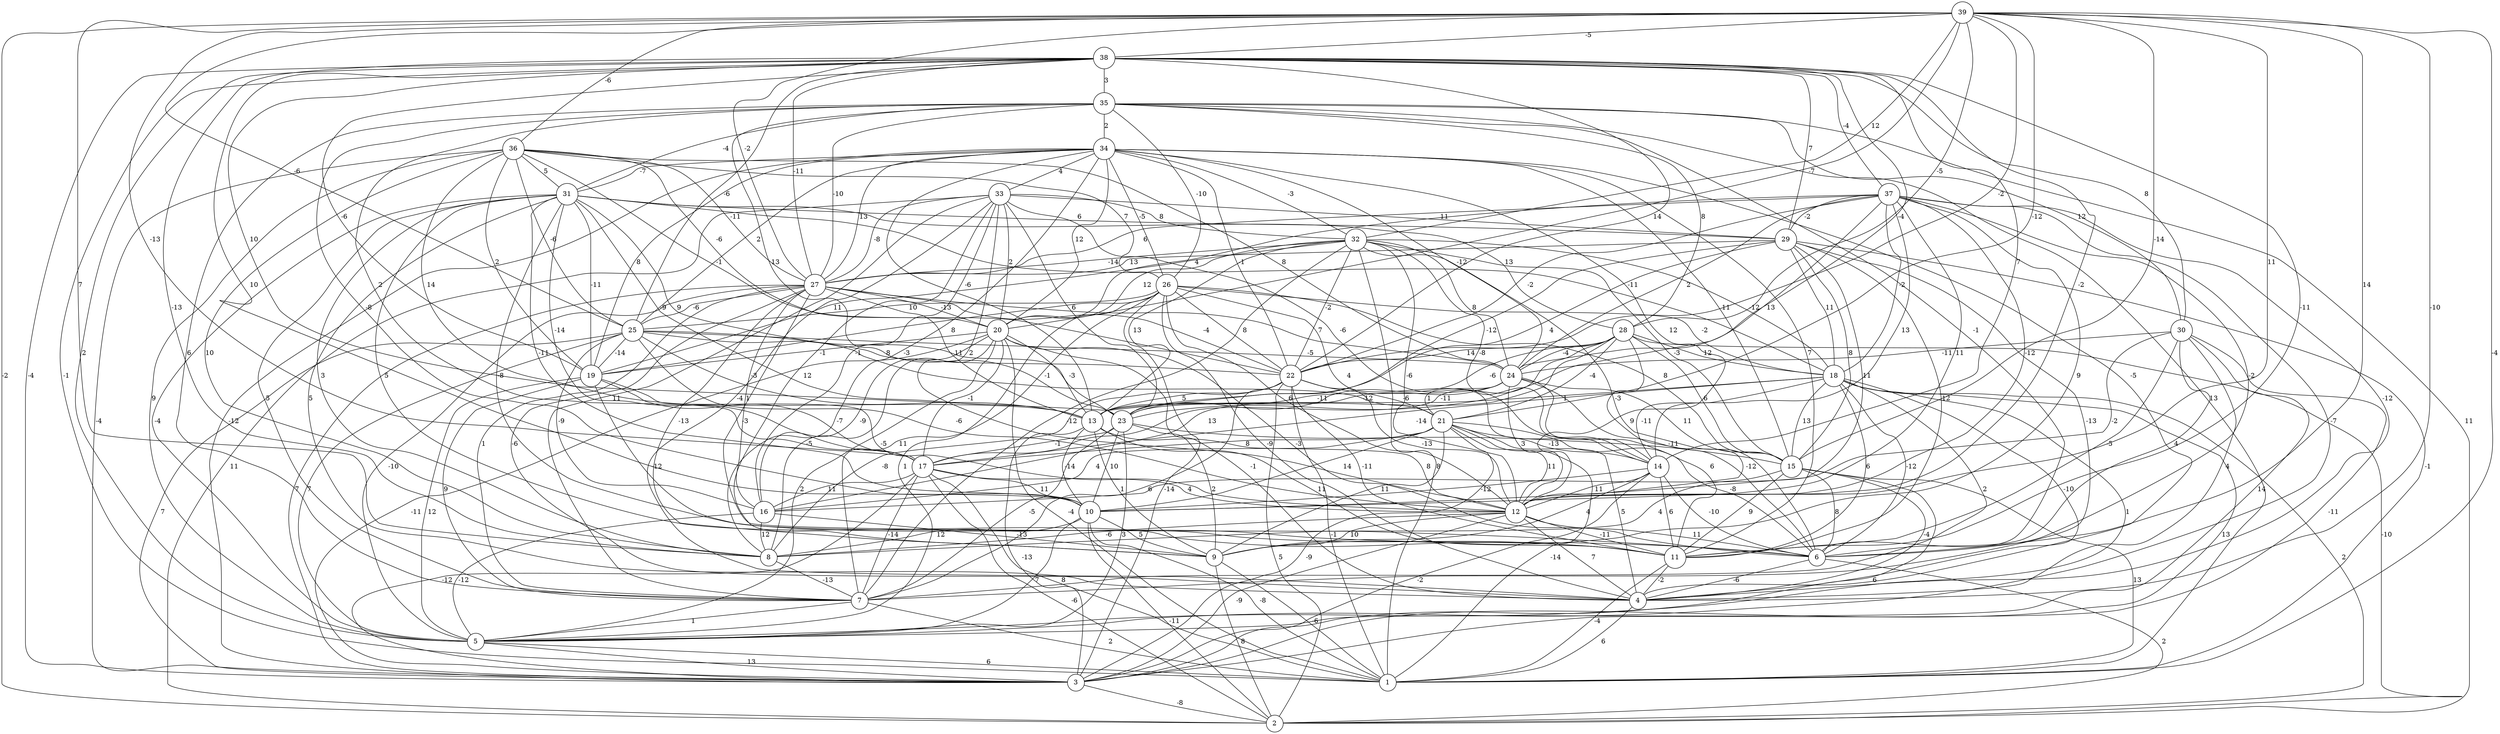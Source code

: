 graph { 
	 fontname="Helvetica,Arial,sans-serif" 
	 node [shape = circle]; 
	 39 -- 1 [label = "-4"];
	 39 -- 2 [label = "-2"];
	 39 -- 4 [label = "-10"];
	 39 -- 6 [label = "14"];
	 39 -- 8 [label = "7"];
	 39 -- 12 [label = "11"];
	 39 -- 15 [label = "-14"];
	 39 -- 17 [label = "-13"];
	 39 -- 20 [label = "-7"];
	 39 -- 21 [label = "-12"];
	 39 -- 22 [label = "-2"];
	 39 -- 25 [label = "-6"];
	 39 -- 27 [label = "-2"];
	 39 -- 28 [label = "-5"];
	 39 -- 32 [label = "12"];
	 39 -- 36 [label = "-6"];
	 39 -- 38 [label = "-5"];
	 38 -- 1 [label = "-1"];
	 38 -- 3 [label = "-4"];
	 38 -- 5 [label = "2"];
	 38 -- 8 [label = "-13"];
	 38 -- 10 [label = "10"];
	 38 -- 11 [label = "-11"];
	 38 -- 12 [label = "-2"];
	 38 -- 14 [label = "7"];
	 38 -- 19 [label = "-6"];
	 38 -- 22 [label = "14"];
	 38 -- 23 [label = "10"];
	 38 -- 24 [label = "-4"];
	 38 -- 25 [label = "-6"];
	 38 -- 27 [label = "-11"];
	 38 -- 29 [label = "7"];
	 38 -- 30 [label = "8"];
	 38 -- 35 [label = "3"];
	 38 -- 37 [label = "-4"];
	 37 -- 4 [label = "-12"];
	 37 -- 5 [label = "-7"];
	 37 -- 6 [label = "-2"];
	 37 -- 9 [label = "9"];
	 37 -- 10 [label = "11"];
	 37 -- 12 [label = "-12"];
	 37 -- 14 [label = "13"];
	 37 -- 18 [label = "-2"];
	 37 -- 20 [label = "4"];
	 37 -- 22 [label = "-2"];
	 37 -- 23 [label = "13"];
	 37 -- 24 [label = "2"];
	 37 -- 27 [label = "6"];
	 37 -- 29 [label = "-2"];
	 36 -- 3 [label = "-4"];
	 36 -- 5 [label = "9"];
	 36 -- 8 [label = "10"];
	 36 -- 13 [label = "14"];
	 36 -- 19 [label = "2"];
	 36 -- 20 [label = "-6"];
	 36 -- 22 [label = "-1"];
	 36 -- 24 [label = "8"];
	 36 -- 25 [label = "-6"];
	 36 -- 26 [label = "7"];
	 36 -- 27 [label = "-11"];
	 36 -- 31 [label = "5"];
	 35 -- 1 [label = "13"];
	 35 -- 2 [label = "11"];
	 35 -- 6 [label = "-1"];
	 35 -- 7 [label = "6"];
	 35 -- 10 [label = "-8"];
	 35 -- 17 [label = "2"];
	 35 -- 23 [label = "13"];
	 35 -- 26 [label = "-10"];
	 35 -- 27 [label = "-10"];
	 35 -- 28 [label = "8"];
	 35 -- 30 [label = "12"];
	 35 -- 31 [label = "-4"];
	 35 -- 34 [label = "2"];
	 34 -- 3 [label = "-12"];
	 34 -- 4 [label = "-5"];
	 34 -- 8 [label = "-3"];
	 34 -- 11 [label = "7"];
	 34 -- 12 [label = "12"];
	 34 -- 13 [label = "-6"];
	 34 -- 15 [label = "11"];
	 34 -- 19 [label = "8"];
	 34 -- 20 [label = "12"];
	 34 -- 22 [label = "-1"];
	 34 -- 24 [label = "-12"];
	 34 -- 25 [label = "2"];
	 34 -- 26 [label = "-5"];
	 34 -- 27 [label = "13"];
	 34 -- 31 [label = "-7"];
	 34 -- 32 [label = "-3"];
	 34 -- 33 [label = "4"];
	 33 -- 2 [label = "11"];
	 33 -- 4 [label = "-4"];
	 33 -- 7 [label = "11"];
	 33 -- 9 [label = "12"];
	 33 -- 12 [label = "2"];
	 33 -- 14 [label = "-6"];
	 33 -- 16 [label = "-1"];
	 33 -- 20 [label = "2"];
	 33 -- 23 [label = "6"];
	 33 -- 27 [label = "-8"];
	 33 -- 29 [label = "11"];
	 33 -- 32 [label = "8"];
	 32 -- 1 [label = "8"];
	 32 -- 6 [label = "-3"];
	 32 -- 7 [label = "-12"];
	 32 -- 12 [label = "-6"];
	 32 -- 13 [label = "13"];
	 32 -- 14 [label = "-8"];
	 32 -- 15 [label = "-3"];
	 32 -- 18 [label = "-12"];
	 32 -- 19 [label = "11"];
	 32 -- 20 [label = "12"];
	 32 -- 22 [label = "-2"];
	 32 -- 24 [label = "8"];
	 32 -- 27 [label = "-14"];
	 31 -- 4 [label = "5"];
	 31 -- 5 [label = "-4"];
	 31 -- 6 [label = "-8"];
	 31 -- 7 [label = "5"];
	 31 -- 8 [label = "3"];
	 31 -- 10 [label = "-11"];
	 31 -- 11 [label = "5"];
	 31 -- 13 [label = "-9"];
	 31 -- 17 [label = "-14"];
	 31 -- 18 [label = "-11"];
	 31 -- 19 [label = "-11"];
	 31 -- 23 [label = "9"];
	 31 -- 28 [label = "13"];
	 31 -- 29 [label = "6"];
	 30 -- 3 [label = "-11"];
	 30 -- 4 [label = "4"];
	 30 -- 5 [label = "14"];
	 30 -- 6 [label = "4"];
	 30 -- 11 [label = "-5"];
	 30 -- 16 [label = "-2"];
	 30 -- 24 [label = "-11"];
	 29 -- 1 [label = "-1"];
	 29 -- 7 [label = "-13"];
	 29 -- 10 [label = "11"];
	 29 -- 11 [label = "12"];
	 29 -- 13 [label = "4"];
	 29 -- 15 [label = "8"];
	 29 -- 18 [label = "11"];
	 29 -- 23 [label = "-12"];
	 29 -- 27 [label = "13"];
	 28 -- 2 [label = "-10"];
	 28 -- 12 [label = "9"];
	 28 -- 15 [label = "6"];
	 28 -- 16 [label = "13"];
	 28 -- 17 [label = "-11"];
	 28 -- 18 [label = "12"];
	 28 -- 21 [label = "-4"];
	 28 -- 22 [label = "14"];
	 28 -- 23 [label = "-6"];
	 28 -- 24 [label = "-4"];
	 27 -- 3 [label = "7"];
	 27 -- 4 [label = "-6"];
	 27 -- 5 [label = "-10"];
	 27 -- 6 [label = "-3"];
	 27 -- 7 [label = "1"];
	 27 -- 9 [label = "-13"];
	 27 -- 13 [label = "11"];
	 27 -- 16 [label = "1"];
	 27 -- 20 [label = "-13"];
	 27 -- 22 [label = "-4"];
	 27 -- 24 [label = "7"];
	 27 -- 25 [label = "-6"];
	 26 -- 3 [label = "-14"];
	 26 -- 4 [label = "-9"];
	 26 -- 5 [label = "1"];
	 26 -- 7 [label = "11"];
	 26 -- 12 [label = "6"];
	 26 -- 14 [label = "4"];
	 26 -- 15 [label = "8"];
	 26 -- 18 [label = "-2"];
	 26 -- 19 [label = "8"];
	 26 -- 22 [label = "8"];
	 26 -- 25 [label = "10"];
	 25 -- 3 [label = "7"];
	 25 -- 5 [label = "7"];
	 25 -- 12 [label = "-6"];
	 25 -- 13 [label = "-3"];
	 25 -- 16 [label = "-9"];
	 25 -- 19 [label = "-14"];
	 25 -- 21 [label = "-1"];
	 25 -- 22 [label = "8"];
	 25 -- 24 [label = "-5"];
	 24 -- 6 [label = "-12"];
	 24 -- 11 [label = "6"];
	 24 -- 12 [label = "3"];
	 24 -- 13 [label = "-11"];
	 24 -- 15 [label = "11"];
	 24 -- 21 [label = "1"];
	 24 -- 23 [label = "-12"];
	 23 -- 5 [label = "3"];
	 23 -- 7 [label = "-5"];
	 23 -- 9 [label = "2"];
	 23 -- 10 [label = "10"];
	 23 -- 15 [label = "-11"];
	 23 -- 17 [label = "-1"];
	 22 -- 1 [label = "-1"];
	 22 -- 2 [label = "5"];
	 22 -- 7 [label = "6"];
	 22 -- 8 [label = "-8"];
	 22 -- 11 [label = "-11"];
	 22 -- 12 [label = "-13"];
	 22 -- 13 [label = "5"];
	 22 -- 21 [label = "-6"];
	 21 -- 1 [label = "-14"];
	 21 -- 3 [label = "-9"];
	 21 -- 4 [label = "5"];
	 21 -- 6 [label = "-8"];
	 21 -- 9 [label = "11"];
	 21 -- 10 [label = "14"];
	 21 -- 12 [label = "11"];
	 21 -- 14 [label = "-13"];
	 21 -- 16 [label = "4"];
	 21 -- 17 [label = "8"];
	 20 -- 1 [label = "-4"];
	 20 -- 3 [label = "-11"];
	 20 -- 4 [label = "-1"];
	 20 -- 5 [label = "2"];
	 20 -- 6 [label = "-3"];
	 20 -- 8 [label = "-5"];
	 20 -- 13 [label = "-3"];
	 20 -- 16 [label = "-9"];
	 20 -- 17 [label = "-1"];
	 20 -- 19 [label = "-1"];
	 19 -- 5 [label = "12"];
	 19 -- 7 [label = "9"];
	 19 -- 11 [label = "-12"];
	 19 -- 12 [label = "-5"];
	 19 -- 17 [label = "-7"];
	 18 -- 2 [label = "2"];
	 18 -- 3 [label = "13"];
	 18 -- 4 [label = "-10"];
	 18 -- 5 [label = "1"];
	 18 -- 6 [label = "-12"];
	 18 -- 7 [label = "2"];
	 18 -- 11 [label = "6"];
	 18 -- 13 [label = "1"];
	 18 -- 14 [label = "-11"];
	 18 -- 15 [label = "13"];
	 18 -- 17 [label = "-14"];
	 17 -- 1 [label = "8"];
	 17 -- 2 [label = "-6"];
	 17 -- 3 [label = "-12"];
	 17 -- 7 [label = "-14"];
	 17 -- 10 [label = "11"];
	 17 -- 12 [label = "4"];
	 17 -- 16 [label = "11"];
	 16 -- 5 [label = "-12"];
	 16 -- 8 [label = "12"];
	 16 -- 9 [label = "-13"];
	 15 -- 1 [label = "13"];
	 15 -- 3 [label = "6"];
	 15 -- 4 [label = "-4"];
	 15 -- 6 [label = "8"];
	 15 -- 8 [label = "4"];
	 15 -- 11 [label = "9"];
	 14 -- 3 [label = "-2"];
	 14 -- 6 [label = "-10"];
	 14 -- 9 [label = "4"];
	 14 -- 10 [label = "-12"];
	 14 -- 11 [label = "6"];
	 14 -- 12 [label = "11"];
	 13 -- 3 [label = "-13"];
	 13 -- 9 [label = "1"];
	 13 -- 10 [label = "-14"];
	 13 -- 11 [label = "11"];
	 13 -- 12 [label = "8"];
	 12 -- 3 [label = "-9"];
	 12 -- 4 [label = "7"];
	 12 -- 6 [label = "11"];
	 12 -- 8 [label = "-6"];
	 12 -- 9 [label = "10"];
	 12 -- 11 [label = "-11"];
	 11 -- 1 [label = "-4"];
	 11 -- 4 [label = "-2"];
	 10 -- 1 [label = "-8"];
	 10 -- 2 [label = "-11"];
	 10 -- 5 [label = "7"];
	 10 -- 8 [label = "12"];
	 10 -- 9 [label = "5"];
	 9 -- 1 [label = "-6"];
	 9 -- 2 [label = "8"];
	 8 -- 7 [label = "-13"];
	 7 -- 1 [label = "2"];
	 7 -- 5 [label = "1"];
	 6 -- 2 [label = "2"];
	 6 -- 4 [label = "-6"];
	 5 -- 1 [label = "6"];
	 5 -- 3 [label = "13"];
	 4 -- 1 [label = "6"];
	 3 -- 2 [label = "-8"];
	 1;
	 2;
	 3;
	 4;
	 5;
	 6;
	 7;
	 8;
	 9;
	 10;
	 11;
	 12;
	 13;
	 14;
	 15;
	 16;
	 17;
	 18;
	 19;
	 20;
	 21;
	 22;
	 23;
	 24;
	 25;
	 26;
	 27;
	 28;
	 29;
	 30;
	 31;
	 32;
	 33;
	 34;
	 35;
	 36;
	 37;
	 38;
	 39;
}
